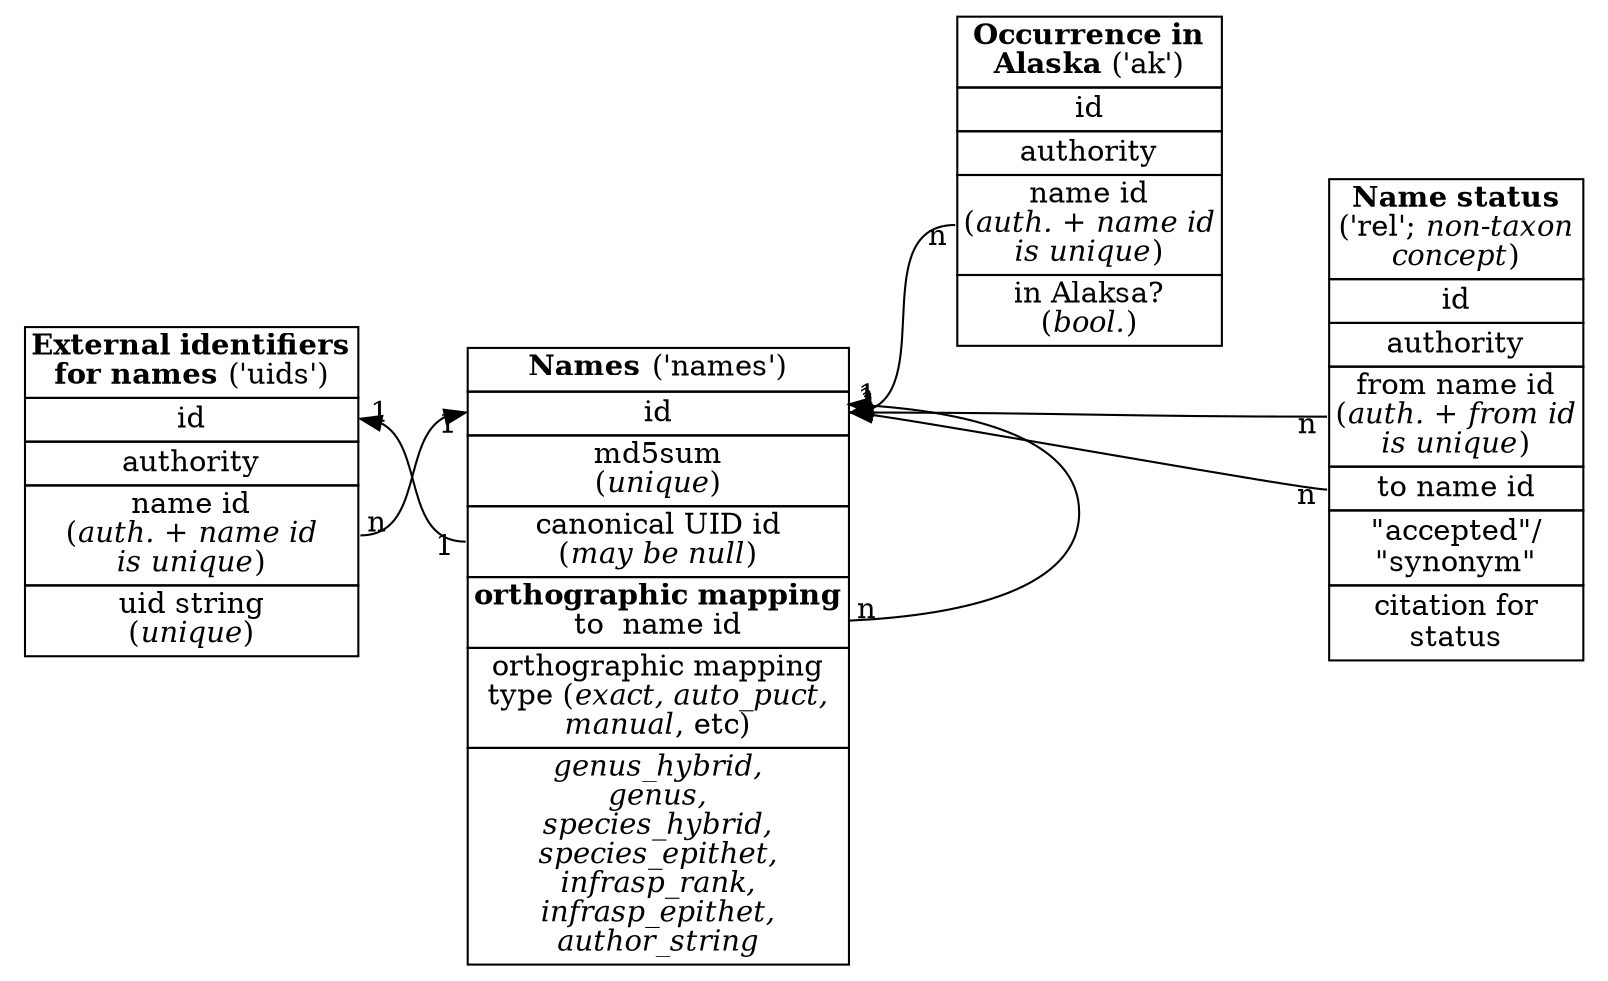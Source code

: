 /* Run: dot -Tpng BOdb_schema.dot > BOdb_schema.png */

digraph g {
    graph [rankdir = "RL"]; 
    node [shape = "plaintext"];

    names [label = <<table border="0" cellborder="1" cellspacing="0">
           <tr><td><b>Names</b> ('names')</td></tr>
           <tr><td port="p0">id</td></tr>
           <tr><td port="p1">md5sum<br/>(<i>unique</i>)</td></tr>
           <tr><td port="p2">canonical UID id<br/>(<i>may be null</i>)</td></tr>
           <tr><td port="p3"><b>orthographic mapping</b><br/>to  name id</td></tr>
           <tr><td>orthographic mapping<br/>type (<i>exact, auto_puct,<br/>manual</i>, etc)</td></tr>
           <tr><td ><i>genus_hybrid,<br/>genus,<br/>species_hybrid,<br/>species_epithet,<br/>infrasp_rank,<br/>infrasp_epithet,<br/>author_string</i></td></tr>
           </table>>] ;

/*     ortho [label = <<table border="0" cellborder="1" cellspacing="0">
           <tr><td><b>Orthographic<br/>variation mapping<br/>to canon. name</b></td></tr>
           <tr><td port="p0">id</td></tr>
           <tr><td port="p2">from name id</td></tr>
           <tr><td port="p3">to name id<br/>(<i>from+to: unique</i>)</td></tr>
           <tr><td port="p4">mapping type</td></tr>
           <tr><td port="p5">(<i>to do: date, method</i>)</td></tr>
           </table>>] ; */
    
    ak  [label = <<table border="0" cellborder="1" cellspacing="0">
          <tr><td><b>Occurrence in<br/>Alaska</b> ('ak')</td></tr>
          <tr><td port="p0">id</td></tr>
          <tr><td>authority</td></tr>
          <tr><td port="p1">name id<br/>(<i>auth. + name id<br/>is unique</i>)</td></tr>
          <tr><td>in Alaksa?<br/>(<i>bool.</i>)</td></tr>
          </table>>] ;

    uids [label = <<table border="0" cellborder="1" cellspacing="0">
          <tr><td><b>External identifiers<br/>for names</b> ('uids')</td></tr>
          <tr><td port="p0">id</td></tr>
          <tr><td port="p3">authority</td></tr>
          <tr><td port="p1">name id<br/>(<i>auth. + name id<br/>is unique</i>)</td></tr>
          <tr><td port="p2">uid string<br/>(<i>unique</i>)</td></tr>
          </table>>] ;

    syn [label = <<table border="0" cellborder="1" cellspacing="0">
         <tr><td port="p0"><b>Name status</b><br/>('rel'; <i>non-taxon<br/>concept</i>)</td></tr>
         <tr><td>id</td></tr>
         <tr><td>authority</td></tr>
         <tr><td port="p2">from name id<br/>(<i>auth. + from id<br/>is unique</i>)</td></tr>
         <tr><td port="p3">to name id<br/></td></tr>
         <tr><td port="p4">"accepted"/<br/>"synonym"</td></tr>
         <tr><td port="p5">citation for<br/>status</td></tr>
         </table>>] ;
    
    // Edges      
    syn:p2 -> names:p0 [headlabel="1",taillabel="n",labeldistance=1,minlen=2];
    syn:p3 -> names:p0 [headlabel="1",taillabel="n",labeldistance=1];
//    ortho:p2 -> names:p0 [headlabel="1",taillabel="1",labeldistance=1];
//    ortho:p3 -> names:p0 [headlabel="1",taillabel="n",labeldistance=1];
    uids:p1 -> names:p0 [headlabel="1",taillabel="n",labeldistance=1];
    names:p2 -> uids:p0 [headlabel="1",taillabel="1",labeldistance=1];
    names:p3 -> names:p0 [headlabel="1",taillabel="n",labeldistance=1];
    ak:p1 -> names:p0 [headlabel="1",taillabel="n",labeldistance=1];

}